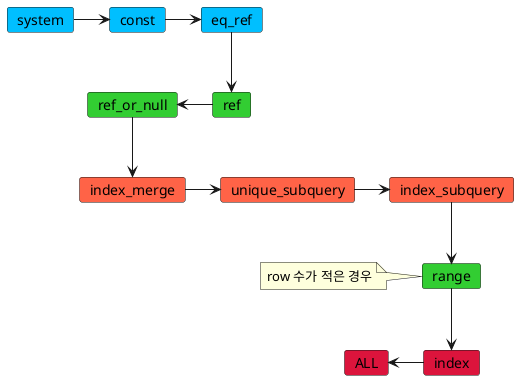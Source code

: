 @startuml

card system #deepskyblue
card const #deepskyblue
card eq_ref #deepskyblue

card ref #limegreen
card ref_or_null #limegreen
card range #limegreen

card index_merge #tomato
card unique_subquery #tomato
card index_subquery #tomato

card index #crimson
card ALL #crimson

note left of range : row 수가 적은 경우


system -r-> const
const -r-> eq_ref
eq_ref -d-> ref

ref -l-> ref_or_null
ref_or_null -d-> index_merge

index_merge -r-> unique_subquery
unique_subquery -r-> index_subquery
index_subquery -d-> range

range -d-> index

index -l-> ALL
@enduml